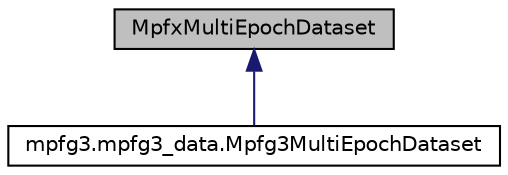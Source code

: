 digraph G
{
  edge [fontname="Helvetica",fontsize="10",labelfontname="Helvetica",labelfontsize="10"];
  node [fontname="Helvetica",fontsize="10",shape=record];
  Node1 [label="MpfxMultiEpochDataset",height=0.2,width=0.4,color="black", fillcolor="grey75", style="filled" fontcolor="black"];
  Node1 -> Node2 [dir=back,color="midnightblue",fontsize="10",style="solid",fontname="Helvetica"];
  Node2 [label="mpfg3.mpfg3_data.Mpfg3MultiEpochDataset",height=0.2,width=0.4,color="black", fillcolor="white", style="filled",URL="$classmpfg3_1_1mpfg3__data_1_1Mpfg3MultiEpochDataset.html",tooltip="Represent a source dataset that takes care of files with multiple exposures (epochs)."];
}
